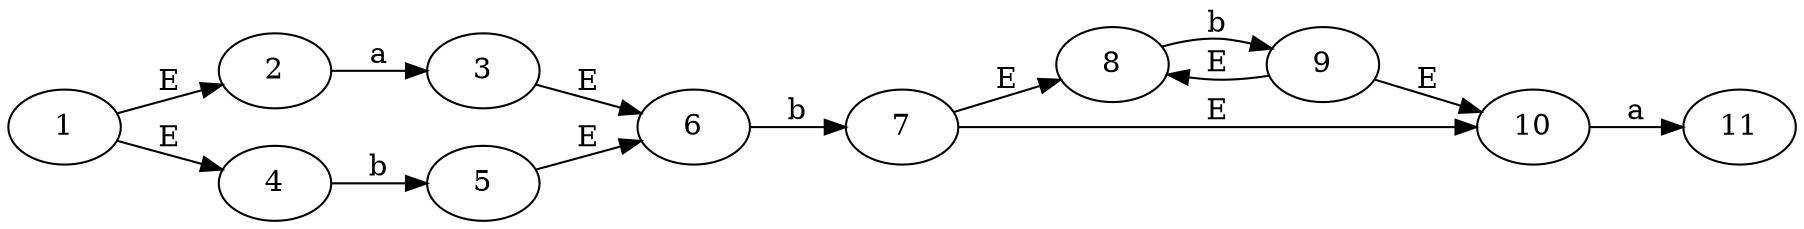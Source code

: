 digraph {
  rankdir = "LR";
  "1"->"2" [label="E"];
  "1"->"4" [label="E"];
  "2"->"3" [label="a"];
  "4"->"5" [label="b"];
  "3"->"6" [label="E"];
  "5"->"6" [label="E"];
  "6"->"7" [label="b"];
  "7"->"8" [label="E"];
  "8"->"9" [label="b"];
  "9"->"10" [label="E"];
  "9"->"8" [label="E"];
  "7"->"10" [label="E"];
  "10"->"11" [label="a"];
}

